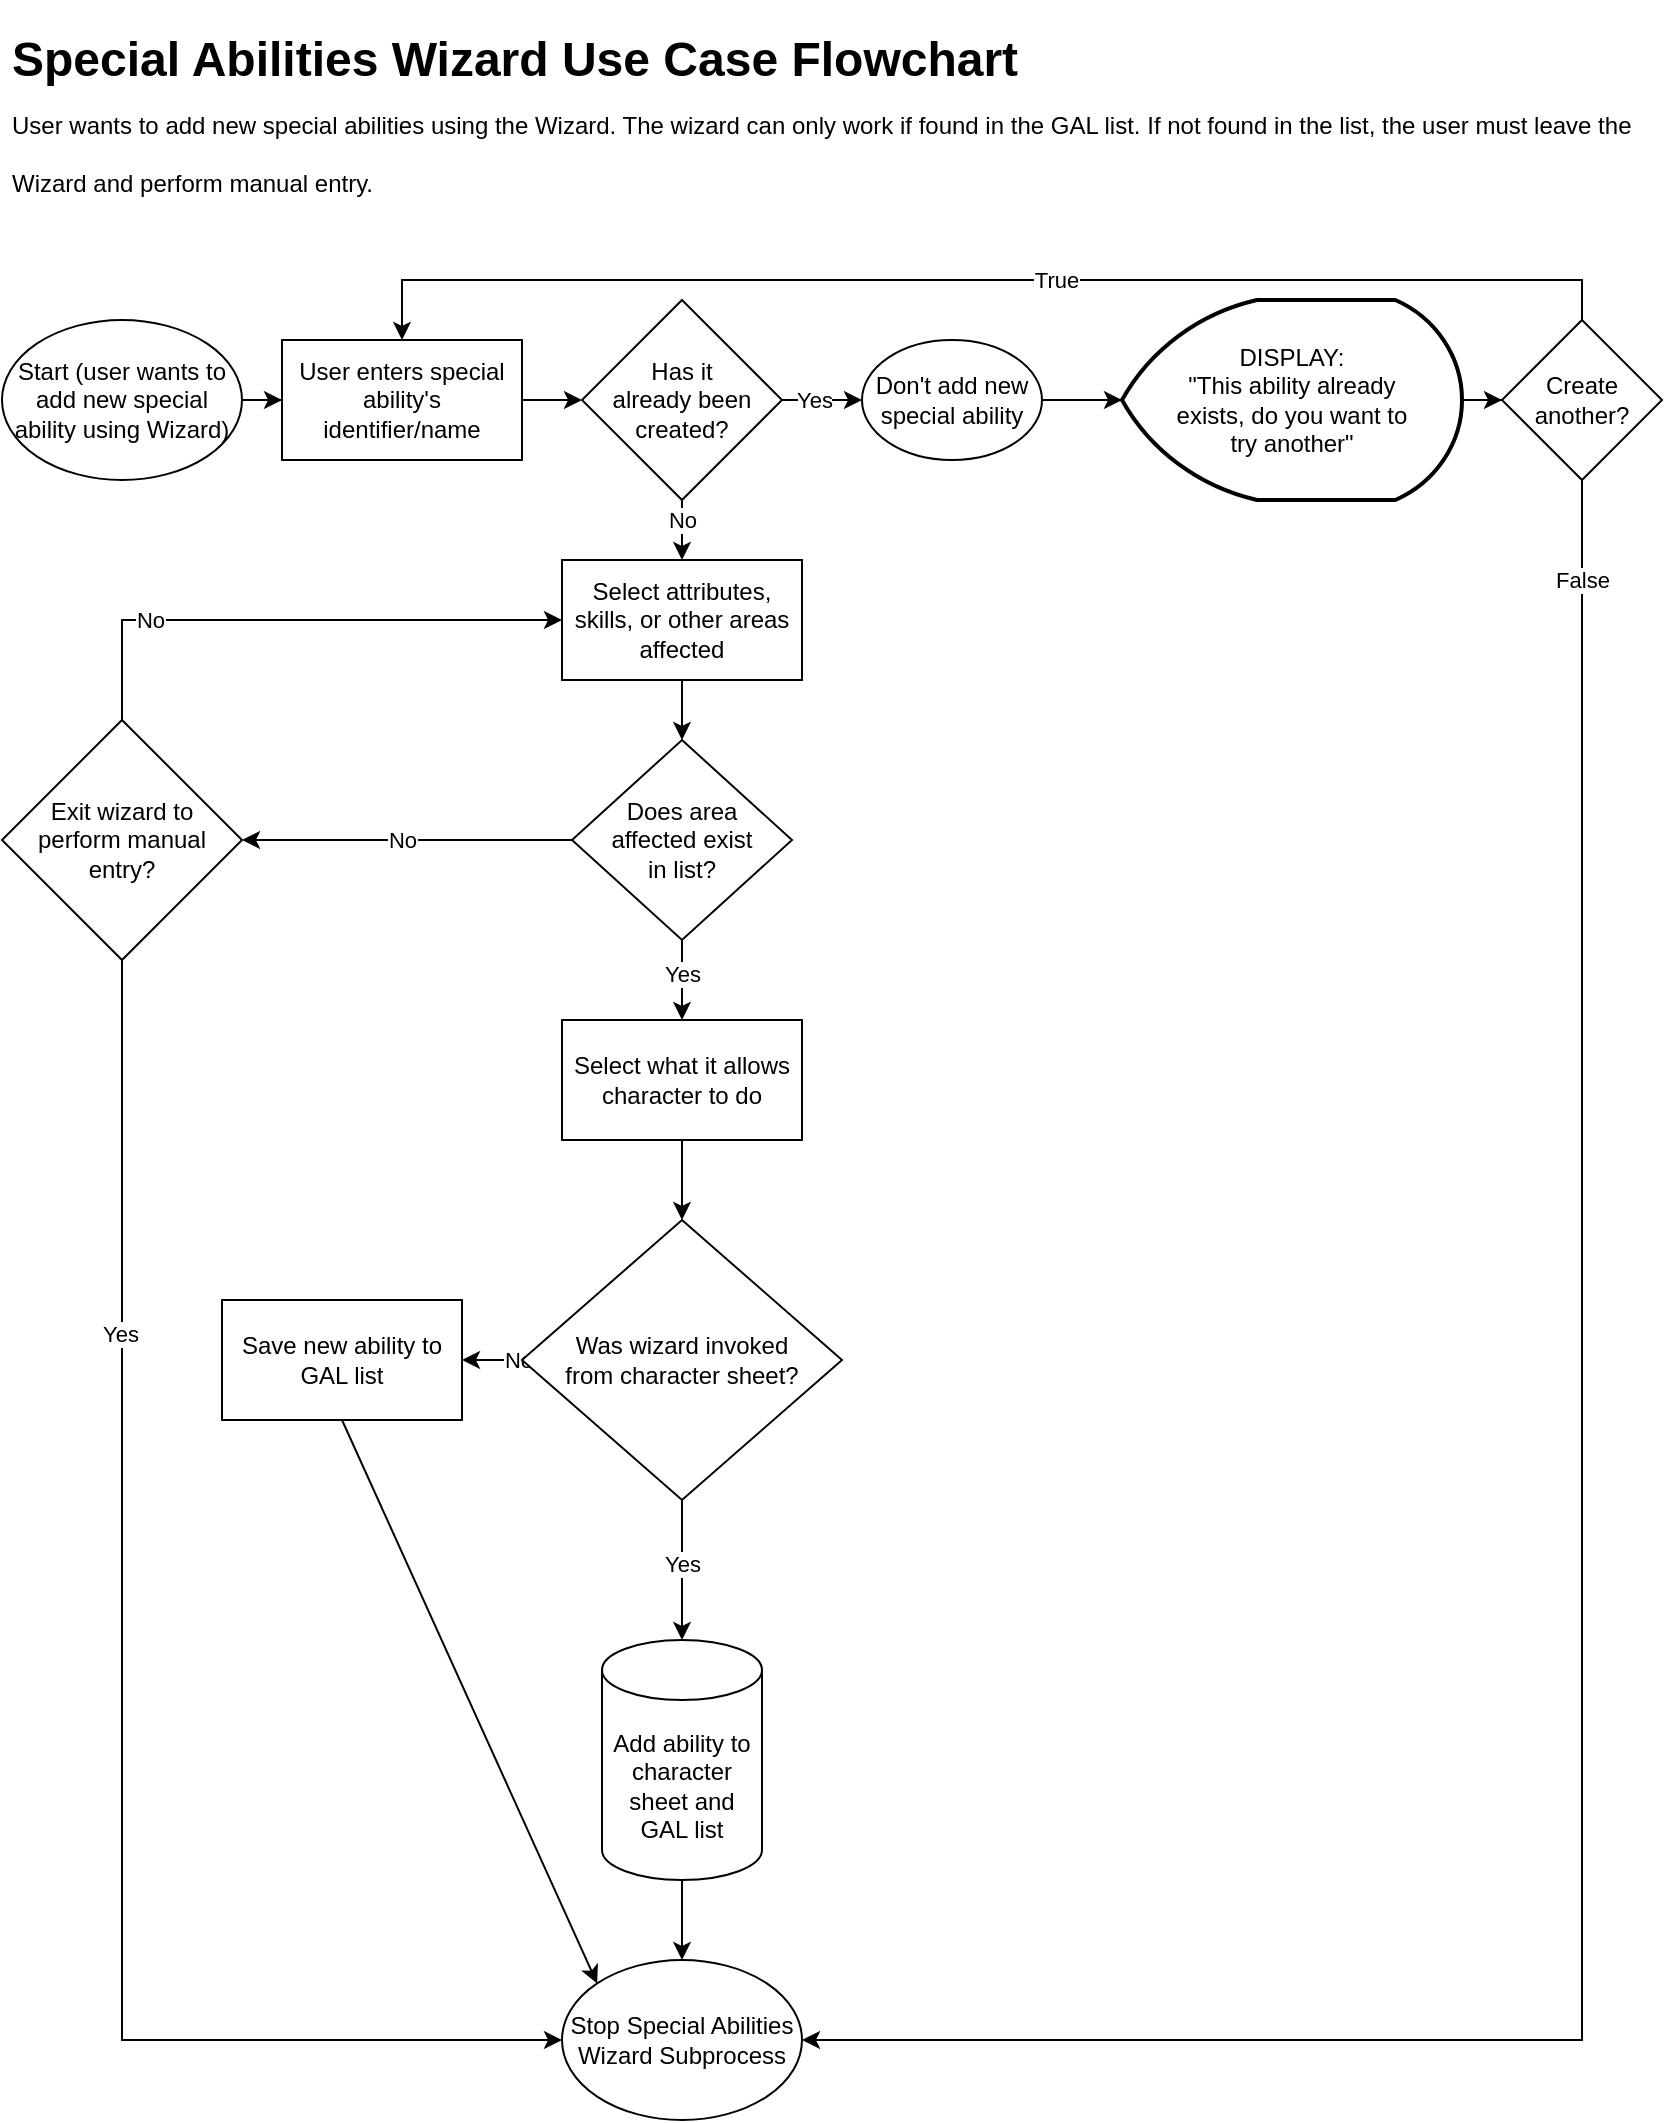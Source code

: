 <mxfile version="20.3.0" type="device"><diagram id="PCtlCf9Fwg5OK5WpdRhv" name="Page-1"><mxGraphModel dx="2498" dy="843" grid="1" gridSize="10" guides="1" tooltips="1" connect="1" arrows="1" fold="1" page="1" pageScale="1" pageWidth="850" pageHeight="1100" math="0" shadow="0"><root><mxCell id="0"/><mxCell id="1" parent="0"/><mxCell id="VGYj9J_s-GBMPnCK-FMX-1" style="edgeStyle=orthogonalEdgeStyle;rounded=0;orthogonalLoop=1;jettySize=auto;html=1;" parent="1" source="VGYj9J_s-GBMPnCK-FMX-2" target="VGYj9J_s-GBMPnCK-FMX-10" edge="1"><mxGeometry relative="1" as="geometry"/></mxCell><mxCell id="VGYj9J_s-GBMPnCK-FMX-2" value="Start (user wants to add new special ability using Wizard)" style="ellipse;whiteSpace=wrap;html=1;" parent="1" vertex="1"><mxGeometry x="-840" y="160" width="120" height="80" as="geometry"/></mxCell><mxCell id="VGYj9J_s-GBMPnCK-FMX-3" style="edgeStyle=orthogonalEdgeStyle;rounded=0;orthogonalLoop=1;jettySize=auto;html=1;startArrow=none;" parent="1" source="VGYj9J_s-GBMPnCK-FMX-29" target="VGYj9J_s-GBMPnCK-FMX-8" edge="1"><mxGeometry relative="1" as="geometry"/></mxCell><mxCell id="VGYj9J_s-GBMPnCK-FMX-4" value="Yes" style="edgeLabel;html=1;align=center;verticalAlign=middle;resizable=0;points=[];" parent="VGYj9J_s-GBMPnCK-FMX-3" vertex="1" connectable="0"><mxGeometry x="0.287" y="-1" relative="1" as="geometry"><mxPoint x="1" y="-9" as="offset"/></mxGeometry></mxCell><mxCell id="VGYj9J_s-GBMPnCK-FMX-5" value="" style="edgeStyle=orthogonalEdgeStyle;rounded=0;orthogonalLoop=1;jettySize=auto;html=1;" parent="1" source="VGYj9J_s-GBMPnCK-FMX-6" target="VGYj9J_s-GBMPnCK-FMX-29" edge="1"><mxGeometry relative="1" as="geometry"/></mxCell><mxCell id="VGYj9J_s-GBMPnCK-FMX-6" value="Select attributes, skills, or other areas affected" style="rounded=0;whiteSpace=wrap;html=1;" parent="1" vertex="1"><mxGeometry x="-560" y="280" width="120" height="60" as="geometry"/></mxCell><mxCell id="VGYj9J_s-GBMPnCK-FMX-7" value="" style="edgeStyle=orthogonalEdgeStyle;rounded=0;orthogonalLoop=1;jettySize=auto;html=1;" parent="1" source="VGYj9J_s-GBMPnCK-FMX-8" target="VGYj9J_s-GBMPnCK-FMX-40" edge="1"><mxGeometry relative="1" as="geometry"/></mxCell><mxCell id="VGYj9J_s-GBMPnCK-FMX-8" value="Select what it allows character to do" style="rounded=0;whiteSpace=wrap;html=1;" parent="1" vertex="1"><mxGeometry x="-560" y="510" width="120" height="60" as="geometry"/></mxCell><mxCell id="VGYj9J_s-GBMPnCK-FMX-9" style="edgeStyle=orthogonalEdgeStyle;rounded=0;orthogonalLoop=1;jettySize=auto;html=1;" parent="1" source="VGYj9J_s-GBMPnCK-FMX-10" target="VGYj9J_s-GBMPnCK-FMX-15" edge="1"><mxGeometry relative="1" as="geometry"/></mxCell><mxCell id="VGYj9J_s-GBMPnCK-FMX-10" value="User enters special ability's identifier/name" style="rounded=0;whiteSpace=wrap;html=1;" parent="1" vertex="1"><mxGeometry x="-700" y="170" width="120" height="60" as="geometry"/></mxCell><mxCell id="VGYj9J_s-GBMPnCK-FMX-11" style="edgeStyle=orthogonalEdgeStyle;rounded=0;orthogonalLoop=1;jettySize=auto;html=1;" parent="1" source="VGYj9J_s-GBMPnCK-FMX-15" target="VGYj9J_s-GBMPnCK-FMX-17" edge="1"><mxGeometry relative="1" as="geometry"><Array as="points"><mxPoint x="-370" y="200"/><mxPoint x="-370" y="200"/></Array></mxGeometry></mxCell><mxCell id="VGYj9J_s-GBMPnCK-FMX-12" value="Yes" style="edgeLabel;html=1;align=center;verticalAlign=middle;resizable=0;points=[];" parent="VGYj9J_s-GBMPnCK-FMX-11" vertex="1" connectable="0"><mxGeometry x="-0.306" y="1" relative="1" as="geometry"><mxPoint x="2" y="1" as="offset"/></mxGeometry></mxCell><mxCell id="VGYj9J_s-GBMPnCK-FMX-13" style="edgeStyle=orthogonalEdgeStyle;rounded=0;orthogonalLoop=1;jettySize=auto;html=1;" parent="1" source="VGYj9J_s-GBMPnCK-FMX-15" target="VGYj9J_s-GBMPnCK-FMX-6" edge="1"><mxGeometry relative="1" as="geometry"/></mxCell><mxCell id="VGYj9J_s-GBMPnCK-FMX-14" value="No" style="edgeLabel;html=1;align=center;verticalAlign=middle;resizable=0;points=[];" parent="VGYj9J_s-GBMPnCK-FMX-13" vertex="1" connectable="0"><mxGeometry x="-0.257" y="-1" relative="1" as="geometry"><mxPoint x="1" y="-9" as="offset"/></mxGeometry></mxCell><mxCell id="VGYj9J_s-GBMPnCK-FMX-15" value="Has it &lt;br&gt;already been created?" style="rhombus;whiteSpace=wrap;html=1;" parent="1" vertex="1"><mxGeometry x="-550" y="150" width="100" height="100" as="geometry"/></mxCell><mxCell id="VGYj9J_s-GBMPnCK-FMX-16" style="edgeStyle=orthogonalEdgeStyle;rounded=0;orthogonalLoop=1;jettySize=auto;html=1;" parent="1" source="VGYj9J_s-GBMPnCK-FMX-17" target="VGYj9J_s-GBMPnCK-FMX-20" edge="1"><mxGeometry relative="1" as="geometry"/></mxCell><mxCell id="VGYj9J_s-GBMPnCK-FMX-17" value="Don't add new &lt;br&gt;special ability" style="ellipse;whiteSpace=wrap;html=1;" parent="1" vertex="1"><mxGeometry x="-410" y="170" width="90" height="60" as="geometry"/></mxCell><mxCell id="VGYj9J_s-GBMPnCK-FMX-18" style="edgeStyle=orthogonalEdgeStyle;rounded=0;orthogonalLoop=1;jettySize=auto;html=1;entryX=0.5;entryY=0;entryDx=0;entryDy=0;startArrow=none;" parent="1" source="VGYj9J_s-GBMPnCK-FMX-41" target="VGYj9J_s-GBMPnCK-FMX-26" edge="1"><mxGeometry relative="1" as="geometry"><mxPoint x="-470" y="860" as="targetPoint"/></mxGeometry></mxCell><mxCell id="VGYj9J_s-GBMPnCK-FMX-19" style="edgeStyle=orthogonalEdgeStyle;rounded=0;orthogonalLoop=1;jettySize=auto;html=1;entryX=0;entryY=0.5;entryDx=0;entryDy=0;" parent="1" source="VGYj9J_s-GBMPnCK-FMX-20" target="VGYj9J_s-GBMPnCK-FMX-25" edge="1"><mxGeometry relative="1" as="geometry"/></mxCell><mxCell id="VGYj9J_s-GBMPnCK-FMX-20" value="DISPLAY:&lt;br&gt;&quot;This ability already &lt;br&gt;exists, do you want to &lt;br&gt;try another&quot;" style="strokeWidth=2;html=1;shape=mxgraph.flowchart.display;whiteSpace=wrap;" parent="1" vertex="1"><mxGeometry x="-280" y="150" width="170" height="100" as="geometry"/></mxCell><mxCell id="VGYj9J_s-GBMPnCK-FMX-21" style="edgeStyle=orthogonalEdgeStyle;rounded=0;orthogonalLoop=1;jettySize=auto;html=1;exitX=0.5;exitY=0;exitDx=0;exitDy=0;entryX=0.5;entryY=0;entryDx=0;entryDy=0;" parent="1" source="VGYj9J_s-GBMPnCK-FMX-25" target="VGYj9J_s-GBMPnCK-FMX-10" edge="1"><mxGeometry relative="1" as="geometry"/></mxCell><mxCell id="VGYj9J_s-GBMPnCK-FMX-22" value="True" style="edgeLabel;html=1;align=center;verticalAlign=middle;resizable=0;points=[];" parent="VGYj9J_s-GBMPnCK-FMX-21" vertex="1" connectable="0"><mxGeometry x="0.142" y="2" relative="1" as="geometry"><mxPoint x="82" y="-2" as="offset"/></mxGeometry></mxCell><mxCell id="VGYj9J_s-GBMPnCK-FMX-23" style="edgeStyle=orthogonalEdgeStyle;rounded=0;orthogonalLoop=1;jettySize=auto;html=1;entryX=1;entryY=0.5;entryDx=0;entryDy=0;exitX=0.5;exitY=1;exitDx=0;exitDy=0;" parent="1" source="VGYj9J_s-GBMPnCK-FMX-25" target="VGYj9J_s-GBMPnCK-FMX-26" edge="1"><mxGeometry relative="1" as="geometry"><Array as="points"><mxPoint x="-50" y="1020"/></Array></mxGeometry></mxCell><mxCell id="VGYj9J_s-GBMPnCK-FMX-24" value="False" style="edgeLabel;html=1;align=center;verticalAlign=middle;resizable=0;points=[];" parent="VGYj9J_s-GBMPnCK-FMX-23" vertex="1" connectable="0"><mxGeometry x="0.496" y="-1" relative="1" as="geometry"><mxPoint x="95" y="-729" as="offset"/></mxGeometry></mxCell><mxCell id="VGYj9J_s-GBMPnCK-FMX-25" value="Create&lt;br&gt;another?" style="rhombus;whiteSpace=wrap;html=1;" parent="1" vertex="1"><mxGeometry x="-90" y="160" width="80" height="80" as="geometry"/></mxCell><mxCell id="VGYj9J_s-GBMPnCK-FMX-26" value="Stop Special Abilities&lt;br&gt;Wizard Subprocess" style="ellipse;whiteSpace=wrap;html=1;" parent="1" vertex="1"><mxGeometry x="-560" y="980" width="120" height="80" as="geometry"/></mxCell><mxCell id="VGYj9J_s-GBMPnCK-FMX-27" value="" style="edgeStyle=orthogonalEdgeStyle;rounded=0;orthogonalLoop=1;jettySize=auto;html=1;entryX=1;entryY=0.5;entryDx=0;entryDy=0;exitX=0;exitY=0.5;exitDx=0;exitDy=0;" parent="1" source="VGYj9J_s-GBMPnCK-FMX-29" target="VGYj9J_s-GBMPnCK-FMX-34" edge="1"><mxGeometry relative="1" as="geometry"><mxPoint x="-800" y="480" as="targetPoint"/></mxGeometry></mxCell><mxCell id="VGYj9J_s-GBMPnCK-FMX-28" value="No" style="edgeLabel;html=1;align=center;verticalAlign=middle;resizable=0;points=[];" parent="VGYj9J_s-GBMPnCK-FMX-27" vertex="1" connectable="0"><mxGeometry x="-0.269" y="-2" relative="1" as="geometry"><mxPoint x="-25" y="2" as="offset"/></mxGeometry></mxCell><mxCell id="VGYj9J_s-GBMPnCK-FMX-29" value="Does area &lt;br&gt;affected exist &lt;br&gt;in list?" style="rhombus;whiteSpace=wrap;html=1;" parent="1" vertex="1"><mxGeometry x="-555" y="370" width="110" height="100" as="geometry"/></mxCell><mxCell id="VGYj9J_s-GBMPnCK-FMX-30" style="edgeStyle=orthogonalEdgeStyle;rounded=0;orthogonalLoop=1;jettySize=auto;html=1;entryX=0;entryY=0.5;entryDx=0;entryDy=0;exitX=0.5;exitY=0;exitDx=0;exitDy=0;" parent="1" source="VGYj9J_s-GBMPnCK-FMX-34" target="VGYj9J_s-GBMPnCK-FMX-6" edge="1"><mxGeometry relative="1" as="geometry"><Array as="points"><mxPoint x="-780" y="310"/></Array></mxGeometry></mxCell><mxCell id="VGYj9J_s-GBMPnCK-FMX-31" value="No" style="edgeLabel;html=1;align=center;verticalAlign=middle;resizable=0;points=[];" parent="VGYj9J_s-GBMPnCK-FMX-30" vertex="1" connectable="0"><mxGeometry x="-0.497" y="-5" relative="1" as="geometry"><mxPoint x="-4" y="-5" as="offset"/></mxGeometry></mxCell><mxCell id="VGYj9J_s-GBMPnCK-FMX-32" style="edgeStyle=orthogonalEdgeStyle;rounded=0;orthogonalLoop=1;jettySize=auto;html=1;entryX=0;entryY=0.5;entryDx=0;entryDy=0;exitX=0.5;exitY=1;exitDx=0;exitDy=0;" parent="1" source="VGYj9J_s-GBMPnCK-FMX-34" target="VGYj9J_s-GBMPnCK-FMX-26" edge="1"><mxGeometry relative="1" as="geometry"><Array as="points"><mxPoint x="-780" y="1020"/></Array></mxGeometry></mxCell><mxCell id="VGYj9J_s-GBMPnCK-FMX-33" value="Yes" style="edgeLabel;html=1;align=center;verticalAlign=middle;resizable=0;points=[];" parent="VGYj9J_s-GBMPnCK-FMX-32" vertex="1" connectable="0"><mxGeometry x="-0.509" y="-1" relative="1" as="geometry"><mxPoint as="offset"/></mxGeometry></mxCell><mxCell id="VGYj9J_s-GBMPnCK-FMX-34" value="Exit wizard to &lt;br&gt;perform manual entry?" style="rhombus;whiteSpace=wrap;html=1;" parent="1" vertex="1"><mxGeometry x="-840" y="360" width="120" height="120" as="geometry"/></mxCell><mxCell id="VGYj9J_s-GBMPnCK-FMX-35" value="&lt;h1&gt;&lt;span style=&quot;background-color: initial;&quot;&gt;Special Abilities Wizard Use Case Flowchart&lt;br&gt;&lt;/span&gt;&lt;span style=&quot;background-color: initial; font-size: 12px; font-weight: normal;&quot;&gt;User wants to add new special abilities using the Wizard. The wizard can only work if found in the GAL list. If not found in the list, the user must leave the Wizard and perform manual entry.&lt;/span&gt;&lt;br&gt;&lt;/h1&gt;" style="text;html=1;strokeColor=none;fillColor=none;spacing=5;spacingTop=-20;whiteSpace=wrap;overflow=hidden;rounded=0;" parent="1" vertex="1"><mxGeometry x="-840" y="10" width="830" height="110" as="geometry"/></mxCell><mxCell id="VGYj9J_s-GBMPnCK-FMX-36" value="" style="edgeStyle=orthogonalEdgeStyle;rounded=0;orthogonalLoop=1;jettySize=auto;html=1;" parent="1" source="VGYj9J_s-GBMPnCK-FMX-40" target="VGYj9J_s-GBMPnCK-FMX-41" edge="1"><mxGeometry relative="1" as="geometry"/></mxCell><mxCell id="VGYj9J_s-GBMPnCK-FMX-37" value="Yes" style="edgeLabel;html=1;align=center;verticalAlign=middle;resizable=0;points=[];" parent="VGYj9J_s-GBMPnCK-FMX-36" vertex="1" connectable="0"><mxGeometry x="-0.276" y="-1" relative="1" as="geometry"><mxPoint x="1" y="6" as="offset"/></mxGeometry></mxCell><mxCell id="VGYj9J_s-GBMPnCK-FMX-38" value="" style="edgeStyle=orthogonalEdgeStyle;rounded=0;orthogonalLoop=1;jettySize=auto;html=1;" parent="1" source="VGYj9J_s-GBMPnCK-FMX-40" target="VGYj9J_s-GBMPnCK-FMX-42" edge="1"><mxGeometry relative="1" as="geometry"/></mxCell><mxCell id="VGYj9J_s-GBMPnCK-FMX-39" value="No" style="edgeLabel;html=1;align=center;verticalAlign=middle;resizable=0;points=[];" parent="VGYj9J_s-GBMPnCK-FMX-38" vertex="1" connectable="0"><mxGeometry x="0.255" y="-4" relative="1" as="geometry"><mxPoint x="9" y="4" as="offset"/></mxGeometry></mxCell><mxCell id="VGYj9J_s-GBMPnCK-FMX-40" value="Was wizard invoked &lt;br&gt;from character sheet?" style="rhombus;whiteSpace=wrap;html=1;" parent="1" vertex="1"><mxGeometry x="-580" y="610" width="160" height="140" as="geometry"/></mxCell><mxCell id="VGYj9J_s-GBMPnCK-FMX-41" value="Add ability to character sheet and GAL list" style="shape=cylinder3;whiteSpace=wrap;html=1;boundedLbl=1;backgroundOutline=1;size=15;" parent="1" vertex="1"><mxGeometry x="-540" y="820" width="80" height="120" as="geometry"/></mxCell><mxCell id="VGYj9J_s-GBMPnCK-FMX-42" value="Save new ability to GAL list" style="rounded=0;whiteSpace=wrap;html=1;" parent="1" vertex="1"><mxGeometry x="-730" y="650" width="120" height="60" as="geometry"/></mxCell><mxCell id="VGYj9J_s-GBMPnCK-FMX-43" value="" style="endArrow=classic;html=1;rounded=0;entryX=0;entryY=0;entryDx=0;entryDy=0;exitX=0.5;exitY=1;exitDx=0;exitDy=0;" parent="1" source="VGYj9J_s-GBMPnCK-FMX-42" target="VGYj9J_s-GBMPnCK-FMX-26" edge="1"><mxGeometry width="50" height="50" relative="1" as="geometry"><mxPoint x="-730" y="860" as="sourcePoint"/><mxPoint x="-620" y="980" as="targetPoint"/></mxGeometry></mxCell></root></mxGraphModel></diagram></mxfile>